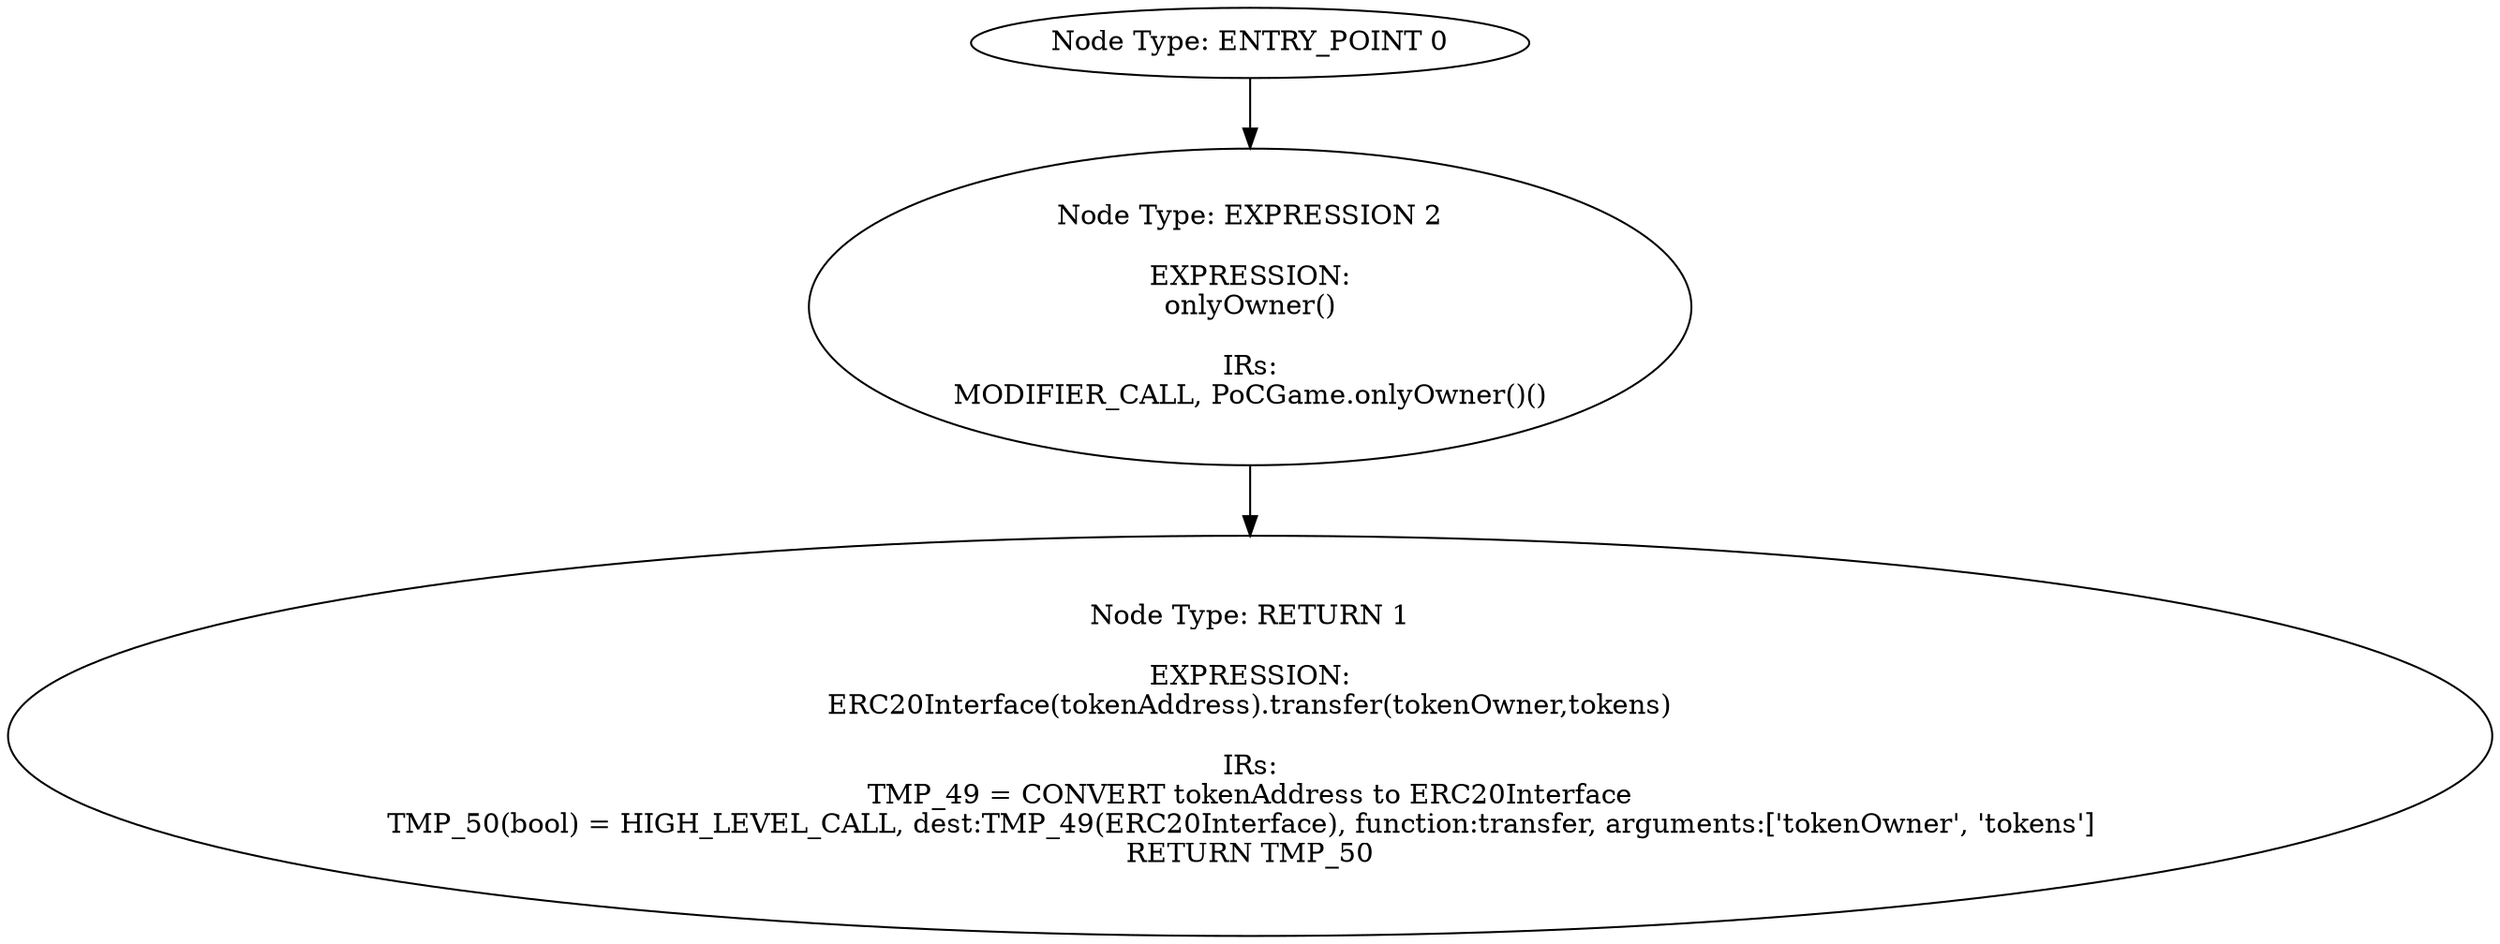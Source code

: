 digraph{
0[label="Node Type: ENTRY_POINT 0
"];
0->2;
1[label="Node Type: RETURN 1

EXPRESSION:
ERC20Interface(tokenAddress).transfer(tokenOwner,tokens)

IRs:
TMP_49 = CONVERT tokenAddress to ERC20Interface
TMP_50(bool) = HIGH_LEVEL_CALL, dest:TMP_49(ERC20Interface), function:transfer, arguments:['tokenOwner', 'tokens']  
RETURN TMP_50"];
2[label="Node Type: EXPRESSION 2

EXPRESSION:
onlyOwner()

IRs:
MODIFIER_CALL, PoCGame.onlyOwner()()"];
2->1;
}
